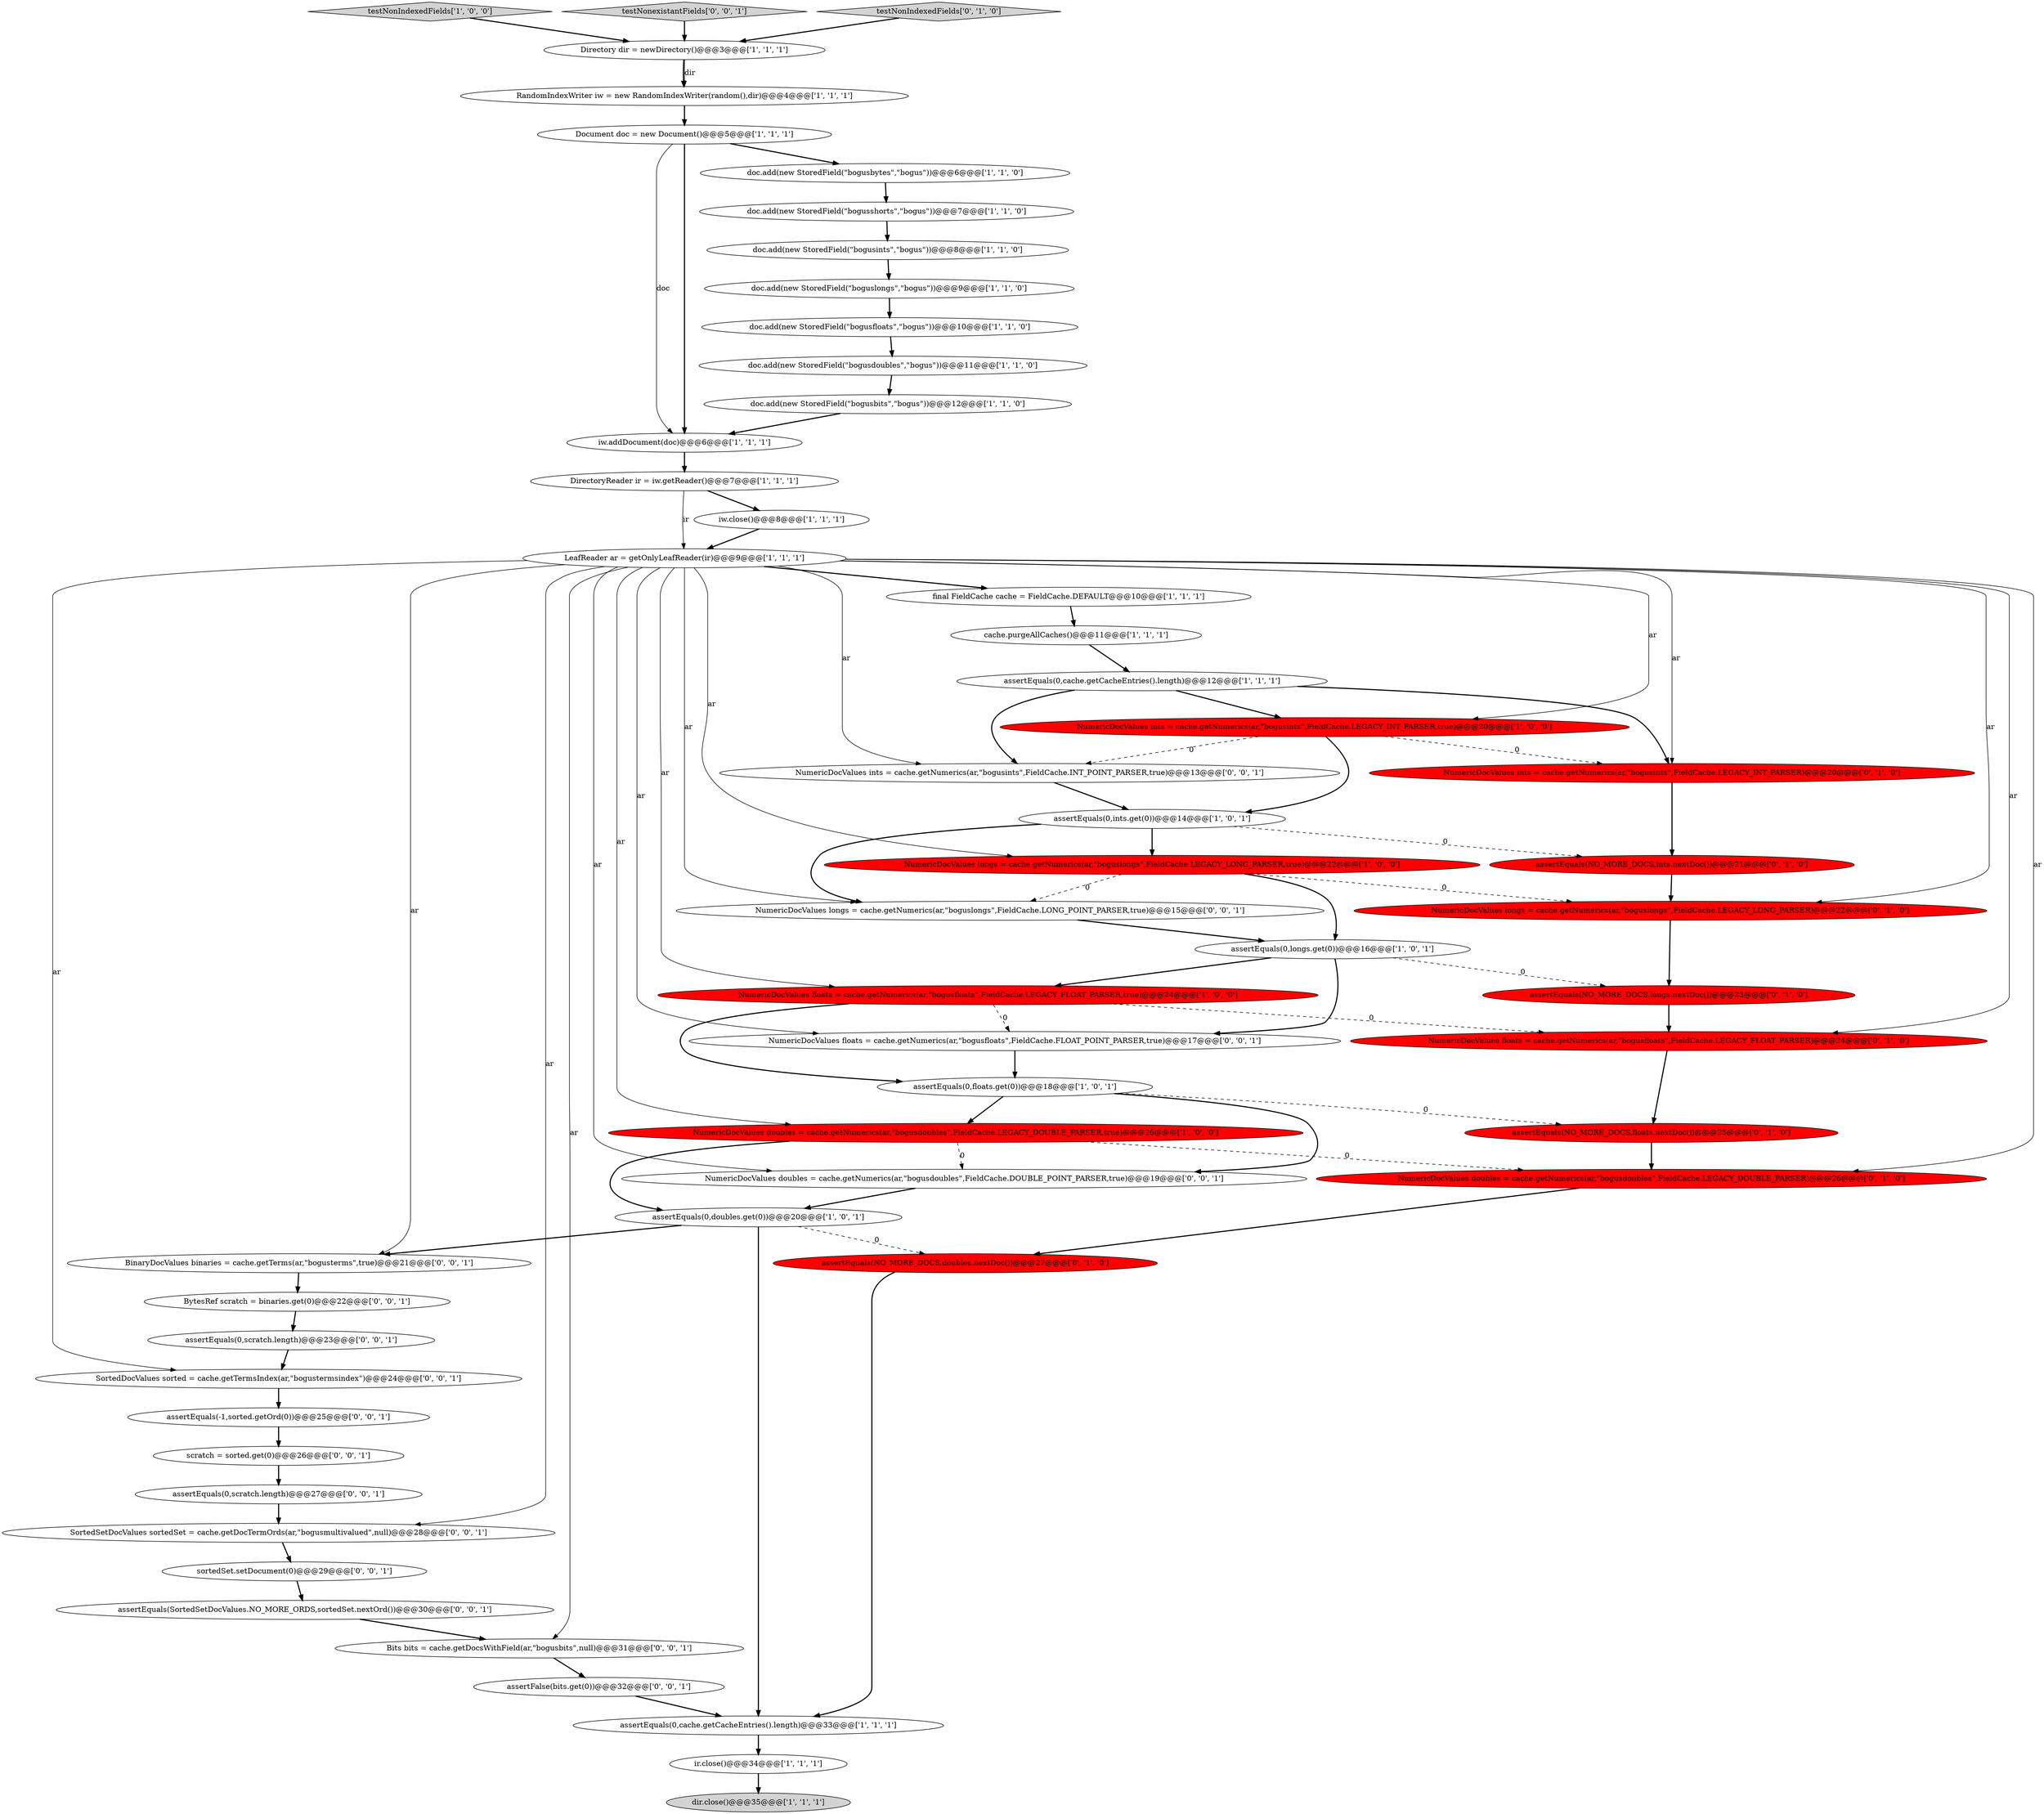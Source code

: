 digraph {
8 [style = filled, label = "assertEquals(0,floats.get(0))@@@18@@@['1', '0', '1']", fillcolor = white, shape = ellipse image = "AAA0AAABBB1BBB"];
23 [style = filled, label = "iw.addDocument(doc)@@@6@@@['1', '1', '1']", fillcolor = white, shape = ellipse image = "AAA0AAABBB1BBB"];
43 [style = filled, label = "BytesRef scratch = binaries.get(0)@@@22@@@['0', '0', '1']", fillcolor = white, shape = ellipse image = "AAA0AAABBB3BBB"];
54 [style = filled, label = "assertEquals(SortedSetDocValues.NO_MORE_ORDS,sortedSet.nextOrd())@@@30@@@['0', '0', '1']", fillcolor = white, shape = ellipse image = "AAA0AAABBB3BBB"];
36 [style = filled, label = "assertEquals(NO_MORE_DOCS,ints.nextDoc())@@@21@@@['0', '1', '0']", fillcolor = red, shape = ellipse image = "AAA1AAABBB2BBB"];
53 [style = filled, label = "Bits bits = cache.getDocsWithField(ar,\"bogusbits\",null)@@@31@@@['0', '0', '1']", fillcolor = white, shape = ellipse image = "AAA0AAABBB3BBB"];
31 [style = filled, label = "assertEquals(NO_MORE_DOCS,floats.nextDoc())@@@25@@@['0', '1', '0']", fillcolor = red, shape = ellipse image = "AAA1AAABBB2BBB"];
18 [style = filled, label = "Directory dir = newDirectory()@@@3@@@['1', '1', '1']", fillcolor = white, shape = ellipse image = "AAA0AAABBB1BBB"];
16 [style = filled, label = "doc.add(new StoredField(\"bogusints\",\"bogus\"))@@@8@@@['1', '1', '0']", fillcolor = white, shape = ellipse image = "AAA0AAABBB1BBB"];
24 [style = filled, label = "assertEquals(0,doubles.get(0))@@@20@@@['1', '0', '1']", fillcolor = white, shape = ellipse image = "AAA0AAABBB1BBB"];
0 [style = filled, label = "LeafReader ar = getOnlyLeafReader(ir)@@@9@@@['1', '1', '1']", fillcolor = white, shape = ellipse image = "AAA0AAABBB1BBB"];
41 [style = filled, label = "NumericDocValues doubles = cache.getNumerics(ar,\"bogusdoubles\",FieldCache.DOUBLE_POINT_PARSER,true)@@@19@@@['0', '0', '1']", fillcolor = white, shape = ellipse image = "AAA0AAABBB3BBB"];
5 [style = filled, label = "NumericDocValues longs = cache.getNumerics(ar,\"boguslongs\",FieldCache.LEGACY_LONG_PARSER,true)@@@22@@@['1', '0', '0']", fillcolor = red, shape = ellipse image = "AAA1AAABBB1BBB"];
52 [style = filled, label = "assertEquals(0,scratch.length)@@@27@@@['0', '0', '1']", fillcolor = white, shape = ellipse image = "AAA0AAABBB3BBB"];
28 [style = filled, label = "RandomIndexWriter iw = new RandomIndexWriter(random(),dir)@@@4@@@['1', '1', '1']", fillcolor = white, shape = ellipse image = "AAA0AAABBB1BBB"];
21 [style = filled, label = "assertEquals(0,ints.get(0))@@@14@@@['1', '0', '1']", fillcolor = white, shape = ellipse image = "AAA0AAABBB1BBB"];
45 [style = filled, label = "assertEquals(-1,sorted.getOrd(0))@@@25@@@['0', '0', '1']", fillcolor = white, shape = ellipse image = "AAA0AAABBB3BBB"];
27 [style = filled, label = "testNonIndexedFields['1', '0', '0']", fillcolor = lightgray, shape = diamond image = "AAA0AAABBB1BBB"];
1 [style = filled, label = "NumericDocValues floats = cache.getNumerics(ar,\"bogusfloats\",FieldCache.LEGACY_FLOAT_PARSER,true)@@@24@@@['1', '0', '0']", fillcolor = red, shape = ellipse image = "AAA1AAABBB1BBB"];
37 [style = filled, label = "assertEquals(NO_MORE_DOCS,doubles.nextDoc())@@@27@@@['0', '1', '0']", fillcolor = red, shape = ellipse image = "AAA1AAABBB2BBB"];
15 [style = filled, label = "dir.close()@@@35@@@['1', '1', '1']", fillcolor = lightgray, shape = ellipse image = "AAA0AAABBB1BBB"];
42 [style = filled, label = "SortedDocValues sorted = cache.getTermsIndex(ar,\"bogustermsindex\")@@@24@@@['0', '0', '1']", fillcolor = white, shape = ellipse image = "AAA0AAABBB3BBB"];
9 [style = filled, label = "DirectoryReader ir = iw.getReader()@@@7@@@['1', '1', '1']", fillcolor = white, shape = ellipse image = "AAA0AAABBB1BBB"];
20 [style = filled, label = "doc.add(new StoredField(\"boguslongs\",\"bogus\"))@@@9@@@['1', '1', '0']", fillcolor = white, shape = ellipse image = "AAA0AAABBB1BBB"];
34 [style = filled, label = "assertEquals(NO_MORE_DOCS,longs.nextDoc())@@@23@@@['0', '1', '0']", fillcolor = red, shape = ellipse image = "AAA1AAABBB2BBB"];
39 [style = filled, label = "BinaryDocValues binaries = cache.getTerms(ar,\"bogusterms\",true)@@@21@@@['0', '0', '1']", fillcolor = white, shape = ellipse image = "AAA0AAABBB3BBB"];
22 [style = filled, label = "doc.add(new StoredField(\"bogusbytes\",\"bogus\"))@@@6@@@['1', '1', '0']", fillcolor = white, shape = ellipse image = "AAA0AAABBB1BBB"];
2 [style = filled, label = "assertEquals(0,cache.getCacheEntries().length)@@@12@@@['1', '1', '1']", fillcolor = white, shape = ellipse image = "AAA0AAABBB1BBB"];
50 [style = filled, label = "NumericDocValues floats = cache.getNumerics(ar,\"bogusfloats\",FieldCache.FLOAT_POINT_PARSER,true)@@@17@@@['0', '0', '1']", fillcolor = white, shape = ellipse image = "AAA0AAABBB3BBB"];
4 [style = filled, label = "doc.add(new StoredField(\"bogusbits\",\"bogus\"))@@@12@@@['1', '1', '0']", fillcolor = white, shape = ellipse image = "AAA0AAABBB1BBB"];
29 [style = filled, label = "NumericDocValues longs = cache.getNumerics(ar,\"boguslongs\",FieldCache.LEGACY_LONG_PARSER)@@@22@@@['0', '1', '0']", fillcolor = red, shape = ellipse image = "AAA1AAABBB2BBB"];
12 [style = filled, label = "NumericDocValues ints = cache.getNumerics(ar,\"bogusints\",FieldCache.LEGACY_INT_PARSER,true)@@@20@@@['1', '0', '0']", fillcolor = red, shape = ellipse image = "AAA1AAABBB1BBB"];
30 [style = filled, label = "NumericDocValues doubles = cache.getNumerics(ar,\"bogusdoubles\",FieldCache.LEGACY_DOUBLE_PARSER)@@@26@@@['0', '1', '0']", fillcolor = red, shape = ellipse image = "AAA1AAABBB2BBB"];
25 [style = filled, label = "final FieldCache cache = FieldCache.DEFAULT@@@10@@@['1', '1', '1']", fillcolor = white, shape = ellipse image = "AAA0AAABBB1BBB"];
19 [style = filled, label = "assertEquals(0,cache.getCacheEntries().length)@@@33@@@['1', '1', '1']", fillcolor = white, shape = ellipse image = "AAA0AAABBB1BBB"];
11 [style = filled, label = "iw.close()@@@8@@@['1', '1', '1']", fillcolor = white, shape = ellipse image = "AAA0AAABBB1BBB"];
35 [style = filled, label = "NumericDocValues floats = cache.getNumerics(ar,\"bogusfloats\",FieldCache.LEGACY_FLOAT_PARSER)@@@24@@@['0', '1', '0']", fillcolor = red, shape = ellipse image = "AAA1AAABBB2BBB"];
17 [style = filled, label = "ir.close()@@@34@@@['1', '1', '1']", fillcolor = white, shape = ellipse image = "AAA0AAABBB1BBB"];
14 [style = filled, label = "doc.add(new StoredField(\"bogusfloats\",\"bogus\"))@@@10@@@['1', '1', '0']", fillcolor = white, shape = ellipse image = "AAA0AAABBB1BBB"];
47 [style = filled, label = "assertFalse(bits.get(0))@@@32@@@['0', '0', '1']", fillcolor = white, shape = ellipse image = "AAA0AAABBB3BBB"];
3 [style = filled, label = "NumericDocValues doubles = cache.getNumerics(ar,\"bogusdoubles\",FieldCache.LEGACY_DOUBLE_PARSER,true)@@@26@@@['1', '0', '0']", fillcolor = red, shape = ellipse image = "AAA1AAABBB1BBB"];
48 [style = filled, label = "testNonexistantFields['0', '0', '1']", fillcolor = lightgray, shape = diamond image = "AAA0AAABBB3BBB"];
51 [style = filled, label = "SortedSetDocValues sortedSet = cache.getDocTermOrds(ar,\"bogusmultivalued\",null)@@@28@@@['0', '0', '1']", fillcolor = white, shape = ellipse image = "AAA0AAABBB3BBB"];
40 [style = filled, label = "sortedSet.setDocument(0)@@@29@@@['0', '0', '1']", fillcolor = white, shape = ellipse image = "AAA0AAABBB3BBB"];
44 [style = filled, label = "NumericDocValues longs = cache.getNumerics(ar,\"boguslongs\",FieldCache.LONG_POINT_PARSER,true)@@@15@@@['0', '0', '1']", fillcolor = white, shape = ellipse image = "AAA0AAABBB3BBB"];
49 [style = filled, label = "assertEquals(0,scratch.length)@@@23@@@['0', '0', '1']", fillcolor = white, shape = ellipse image = "AAA0AAABBB3BBB"];
32 [style = filled, label = "testNonIndexedFields['0', '1', '0']", fillcolor = lightgray, shape = diamond image = "AAA0AAABBB2BBB"];
33 [style = filled, label = "NumericDocValues ints = cache.getNumerics(ar,\"bogusints\",FieldCache.LEGACY_INT_PARSER)@@@20@@@['0', '1', '0']", fillcolor = red, shape = ellipse image = "AAA1AAABBB2BBB"];
38 [style = filled, label = "NumericDocValues ints = cache.getNumerics(ar,\"bogusints\",FieldCache.INT_POINT_PARSER,true)@@@13@@@['0', '0', '1']", fillcolor = white, shape = ellipse image = "AAA0AAABBB3BBB"];
7 [style = filled, label = "Document doc = new Document()@@@5@@@['1', '1', '1']", fillcolor = white, shape = ellipse image = "AAA0AAABBB1BBB"];
13 [style = filled, label = "doc.add(new StoredField(\"bogusdoubles\",\"bogus\"))@@@11@@@['1', '1', '0']", fillcolor = white, shape = ellipse image = "AAA0AAABBB1BBB"];
46 [style = filled, label = "scratch = sorted.get(0)@@@26@@@['0', '0', '1']", fillcolor = white, shape = ellipse image = "AAA0AAABBB3BBB"];
10 [style = filled, label = "cache.purgeAllCaches()@@@11@@@['1', '1', '1']", fillcolor = white, shape = ellipse image = "AAA0AAABBB1BBB"];
26 [style = filled, label = "assertEquals(0,longs.get(0))@@@16@@@['1', '0', '1']", fillcolor = white, shape = ellipse image = "AAA0AAABBB1BBB"];
6 [style = filled, label = "doc.add(new StoredField(\"bogusshorts\",\"bogus\"))@@@7@@@['1', '1', '0']", fillcolor = white, shape = ellipse image = "AAA0AAABBB1BBB"];
12->38 [style = dashed, label="0"];
3->41 [style = dashed, label="0"];
9->11 [style = bold, label=""];
3->24 [style = bold, label=""];
42->45 [style = bold, label=""];
36->29 [style = bold, label=""];
24->39 [style = bold, label=""];
53->47 [style = bold, label=""];
29->34 [style = bold, label=""];
0->33 [style = solid, label="ar"];
7->23 [style = solid, label="doc"];
0->25 [style = bold, label=""];
31->30 [style = bold, label=""];
54->53 [style = bold, label=""];
25->10 [style = bold, label=""];
48->18 [style = bold, label=""];
32->18 [style = bold, label=""];
0->1 [style = solid, label="ar"];
35->31 [style = bold, label=""];
21->44 [style = bold, label=""];
24->19 [style = bold, label=""];
0->30 [style = solid, label="ar"];
12->21 [style = bold, label=""];
0->39 [style = solid, label="ar"];
26->1 [style = bold, label=""];
20->14 [style = bold, label=""];
0->12 [style = solid, label="ar"];
21->36 [style = dashed, label="0"];
18->28 [style = bold, label=""];
0->38 [style = solid, label="ar"];
33->36 [style = bold, label=""];
7->23 [style = bold, label=""];
17->15 [style = bold, label=""];
2->33 [style = bold, label=""];
10->2 [style = bold, label=""];
34->35 [style = bold, label=""];
0->42 [style = solid, label="ar"];
45->46 [style = bold, label=""];
52->51 [style = bold, label=""];
16->20 [style = bold, label=""];
4->23 [style = bold, label=""];
22->6 [style = bold, label=""];
0->29 [style = solid, label="ar"];
27->18 [style = bold, label=""];
3->30 [style = dashed, label="0"];
12->33 [style = dashed, label="0"];
1->8 [style = bold, label=""];
8->41 [style = bold, label=""];
1->35 [style = dashed, label="0"];
0->51 [style = solid, label="ar"];
8->3 [style = bold, label=""];
5->26 [style = bold, label=""];
19->17 [style = bold, label=""];
5->29 [style = dashed, label="0"];
21->5 [style = bold, label=""];
7->22 [style = bold, label=""];
51->40 [style = bold, label=""];
24->37 [style = dashed, label="0"];
0->41 [style = solid, label="ar"];
14->13 [style = bold, label=""];
26->34 [style = dashed, label="0"];
0->44 [style = solid, label="ar"];
1->50 [style = dashed, label="0"];
49->42 [style = bold, label=""];
5->44 [style = dashed, label="0"];
40->54 [style = bold, label=""];
41->24 [style = bold, label=""];
39->43 [style = bold, label=""];
28->7 [style = bold, label=""];
18->28 [style = solid, label="dir"];
0->50 [style = solid, label="ar"];
30->37 [style = bold, label=""];
46->52 [style = bold, label=""];
2->12 [style = bold, label=""];
2->38 [style = bold, label=""];
0->5 [style = solid, label="ar"];
11->0 [style = bold, label=""];
44->26 [style = bold, label=""];
26->50 [style = bold, label=""];
0->53 [style = solid, label="ar"];
6->16 [style = bold, label=""];
0->3 [style = solid, label="ar"];
47->19 [style = bold, label=""];
50->8 [style = bold, label=""];
38->21 [style = bold, label=""];
43->49 [style = bold, label=""];
37->19 [style = bold, label=""];
8->31 [style = dashed, label="0"];
0->35 [style = solid, label="ar"];
23->9 [style = bold, label=""];
9->0 [style = solid, label="ir"];
13->4 [style = bold, label=""];
}
